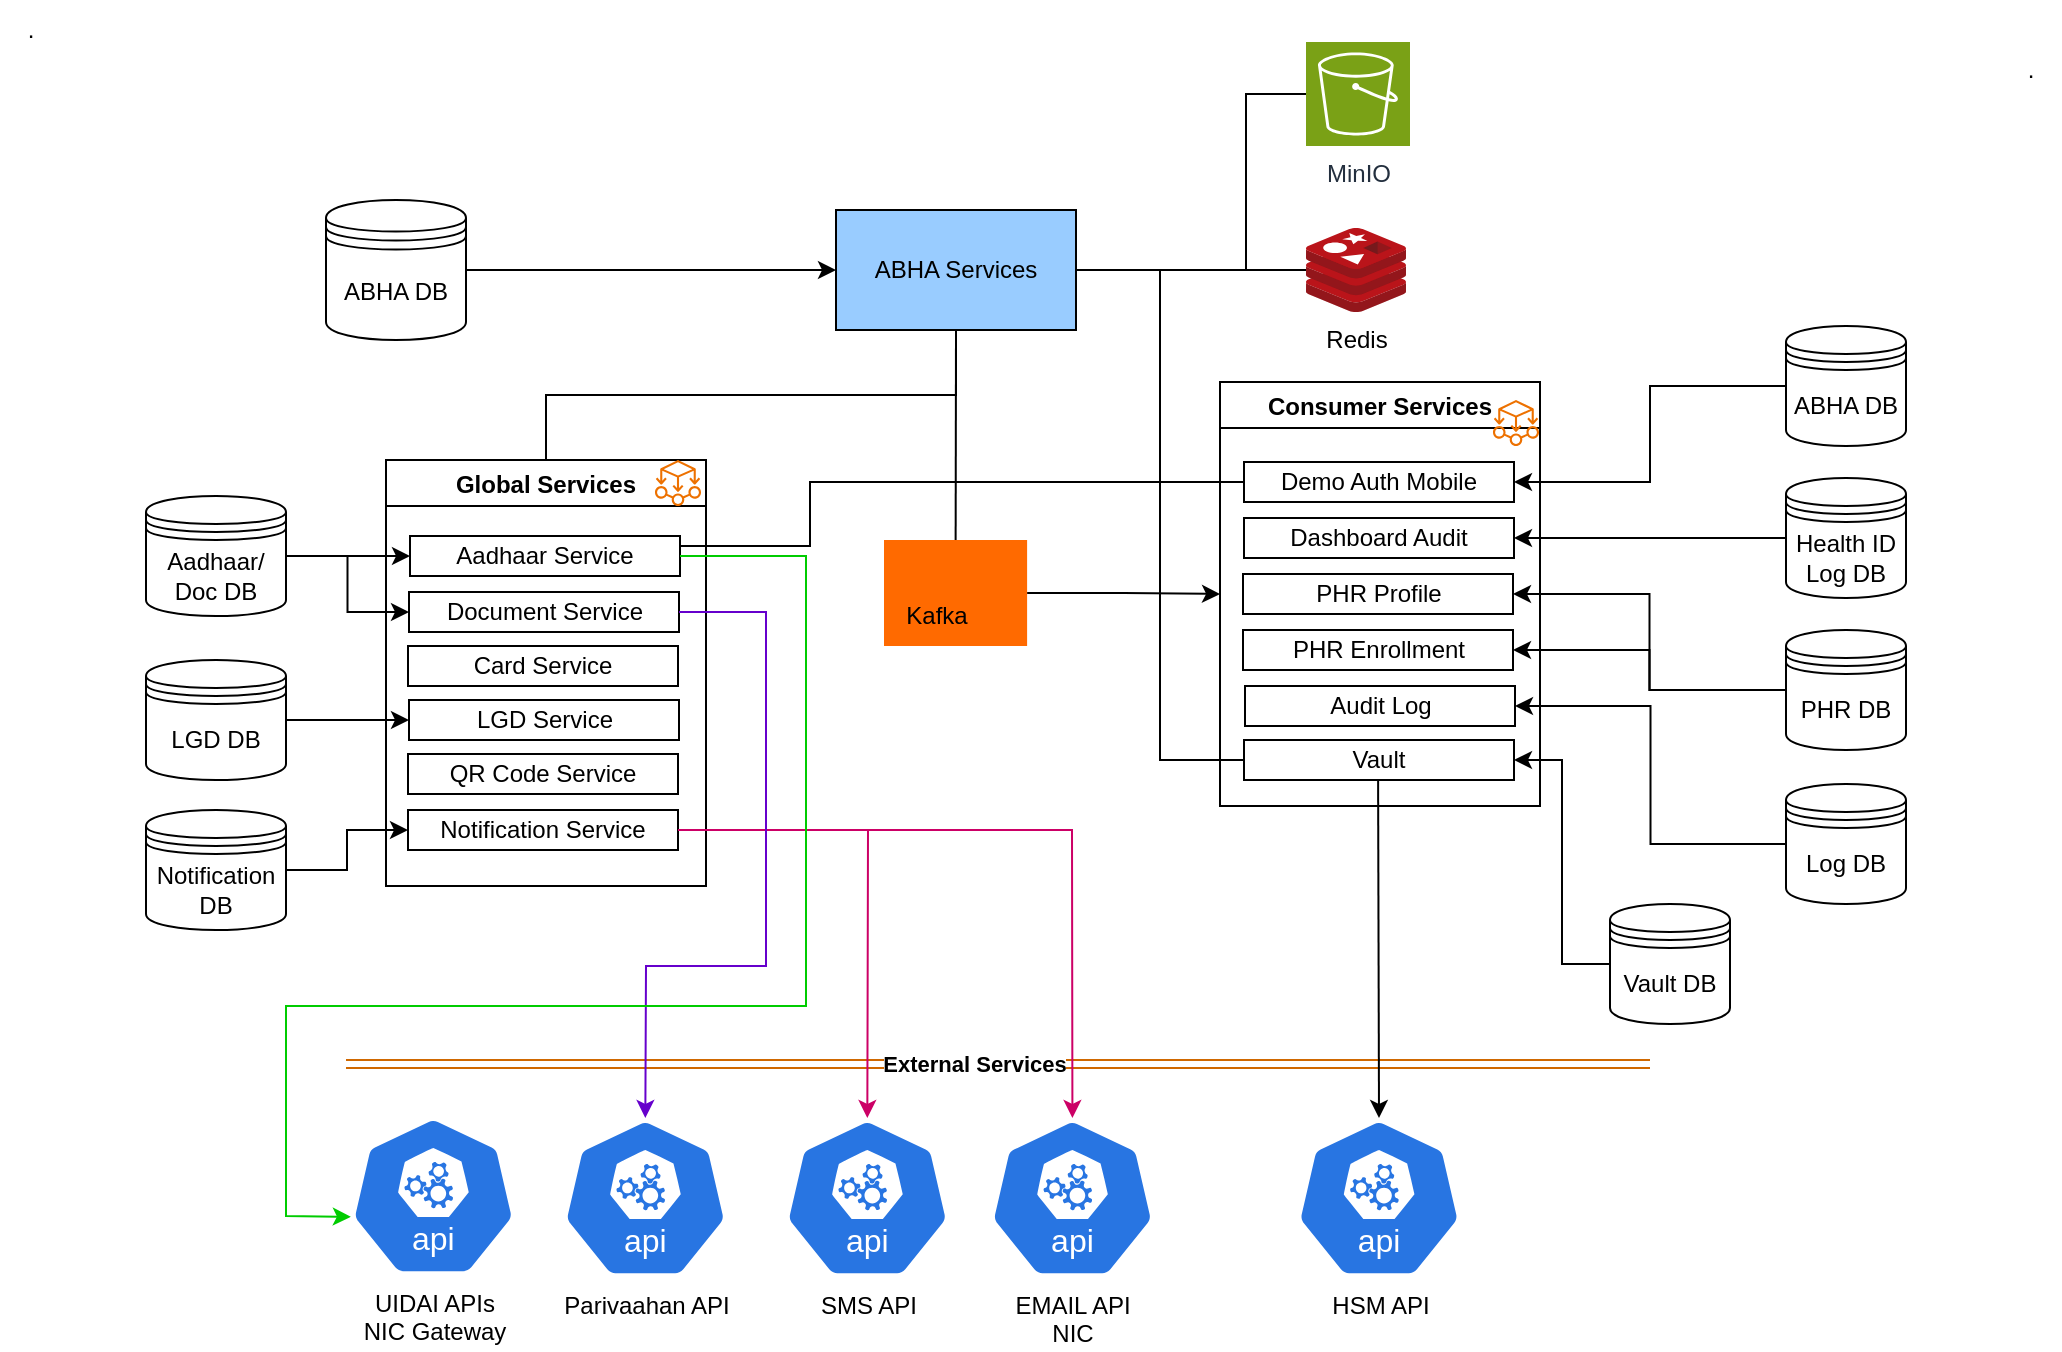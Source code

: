 <mxfile version="28.1.0">
  <diagram name="Page-1" id="pUM4BPq0rJSFYlZAdxih">
    <mxGraphModel dx="1025" dy="417" grid="1" gridSize="10" guides="1" tooltips="1" connect="1" arrows="1" fold="1" page="1" pageScale="1" pageWidth="850" pageHeight="1100" math="0" shadow="0">
      <root>
        <mxCell id="0" />
        <mxCell id="1" parent="0" />
        <mxCell id="ZZ5xYyGuq51V9hhBytKh-18" value="" style="edgeStyle=elbowEdgeStyle;rounded=0;orthogonalLoop=1;jettySize=auto;html=1;elbow=vertical;startArrow=none;endArrow=none;entryX=0.5;entryY=0;entryDx=0;entryDy=0;" parent="1" source="ZZ5xYyGuq51V9hhBytKh-13" target="ZZ5xYyGuq51V9hhBytKh-20" edge="1">
          <mxGeometry relative="1" as="geometry">
            <mxPoint x="358" y="308" as="targetPoint" />
          </mxGeometry>
        </mxCell>
        <mxCell id="ZZ5xYyGuq51V9hhBytKh-51" style="edgeStyle=elbowEdgeStyle;rounded=0;orthogonalLoop=1;jettySize=auto;html=1;startArrow=none;endArrow=none;" parent="1" source="ZZ5xYyGuq51V9hhBytKh-13" target="ZZ5xYyGuq51V9hhBytKh-50" edge="1">
          <mxGeometry relative="1" as="geometry" />
        </mxCell>
        <mxCell id="ZZ5xYyGuq51V9hhBytKh-53" style="edgeStyle=elbowEdgeStyle;rounded=0;orthogonalLoop=1;jettySize=auto;html=1;startArrow=none;endArrow=none;entryX=0;entryY=0.5;entryDx=0;entryDy=0;entryPerimeter=0;" parent="1" source="ZZ5xYyGuq51V9hhBytKh-13" target="ZZ5xYyGuq51V9hhBytKh-68" edge="1">
          <mxGeometry relative="1" as="geometry">
            <mxPoint x="686" y="164" as="targetPoint" />
            <Array as="points">
              <mxPoint x="668" y="181" />
            </Array>
          </mxGeometry>
        </mxCell>
        <mxCell id="jHsC-8kjhckoNTYq-SqD-5" style="edgeStyle=elbowEdgeStyle;rounded=0;orthogonalLoop=1;jettySize=auto;html=1;startArrow=none;endArrow=none;entryX=0;entryY=0.5;entryDx=0;entryDy=0;" parent="1" source="ZZ5xYyGuq51V9hhBytKh-13" target="yARi2ZSW1CV-vEadF2Cn-1" edge="1">
          <mxGeometry relative="1" as="geometry" />
        </mxCell>
        <UserObject label="ABHA Services" treeRoot="1" id="ZZ5xYyGuq51V9hhBytKh-13">
          <mxCell style="whiteSpace=wrap;html=1;align=center;treeFolding=1;treeMoving=1;newEdgeStyle={&quot;edgeStyle&quot;:&quot;elbowEdgeStyle&quot;,&quot;startArrow&quot;:&quot;none&quot;,&quot;endArrow&quot;:&quot;none&quot;};fillColor=#99CCFF;" parent="1" vertex="1">
            <mxGeometry x="463" y="203" width="120" height="60" as="geometry" />
          </mxCell>
        </UserObject>
        <mxCell id="ZZ5xYyGuq51V9hhBytKh-15" style="edgeStyle=orthogonalEdgeStyle;rounded=0;orthogonalLoop=1;jettySize=auto;html=1;entryX=0;entryY=0.5;entryDx=0;entryDy=0;" parent="1" source="ZZ5xYyGuq51V9hhBytKh-14" target="ZZ5xYyGuq51V9hhBytKh-13" edge="1">
          <mxGeometry relative="1" as="geometry" />
        </mxCell>
        <mxCell id="ZZ5xYyGuq51V9hhBytKh-14" value="ABHA DB" style="shape=datastore;whiteSpace=wrap;html=1;" parent="1" vertex="1">
          <mxGeometry x="208" y="198" width="70" height="70" as="geometry" />
        </mxCell>
        <mxCell id="ZZ5xYyGuq51V9hhBytKh-20" value="Global Services" style="swimlane;" parent="1" vertex="1">
          <mxGeometry x="238" y="328" width="160" height="213" as="geometry" />
        </mxCell>
        <UserObject label="Aadhaar Service" treeRoot="1" link="http://100.65.158.39/abdmv3/api/abdm-aadhaar" linkTarget="_blank" id="ZZ5xYyGuq51V9hhBytKh-21">
          <mxCell style="whiteSpace=wrap;html=1;align=center;treeFolding=1;treeMoving=1;newEdgeStyle={&quot;edgeStyle&quot;:&quot;elbowEdgeStyle&quot;,&quot;startArrow&quot;:&quot;none&quot;,&quot;endArrow&quot;:&quot;none&quot;};" parent="ZZ5xYyGuq51V9hhBytKh-20" vertex="1">
            <mxGeometry x="12" y="38" width="135" height="20" as="geometry" />
          </mxCell>
        </UserObject>
        <UserObject label="Document Service" treeRoot="1" link="http://100.65.158.39/abdmv3/api/abdm-document" linkTarget="_blank" id="ZZ5xYyGuq51V9hhBytKh-24">
          <mxCell style="whiteSpace=wrap;html=1;align=center;treeFolding=1;treeMoving=1;newEdgeStyle={&quot;edgeStyle&quot;:&quot;elbowEdgeStyle&quot;,&quot;startArrow&quot;:&quot;none&quot;,&quot;endArrow&quot;:&quot;none&quot;};" parent="ZZ5xYyGuq51V9hhBytKh-20" vertex="1">
            <mxGeometry x="11.5" y="66" width="135" height="20" as="geometry" />
          </mxCell>
        </UserObject>
        <UserObject label="LGD Service" treeRoot="1" link="http://100.65.158.39/abdmv3/api/abdm-lgd" linkTarget="_blank" id="ZZ5xYyGuq51V9hhBytKh-23">
          <mxCell style="whiteSpace=wrap;html=1;align=center;treeFolding=1;treeMoving=1;newEdgeStyle={&quot;edgeStyle&quot;:&quot;elbowEdgeStyle&quot;,&quot;startArrow&quot;:&quot;none&quot;,&quot;endArrow&quot;:&quot;none&quot;};" parent="ZZ5xYyGuq51V9hhBytKh-20" vertex="1">
            <mxGeometry x="11.5" y="120" width="135" height="20" as="geometry" />
          </mxCell>
        </UserObject>
        <UserObject label="Card Service" treeRoot="1" link="http://100.65.158.39/abdmv3/api/abdm-card-generation" linkTarget="_blank" id="ZZ5xYyGuq51V9hhBytKh-26">
          <mxCell style="whiteSpace=wrap;html=1;align=center;treeFolding=1;treeMoving=1;newEdgeStyle={&quot;edgeStyle&quot;:&quot;elbowEdgeStyle&quot;,&quot;startArrow&quot;:&quot;none&quot;,&quot;endArrow&quot;:&quot;none&quot;};" parent="1" vertex="1">
            <mxGeometry x="249" y="421" width="135" height="20" as="geometry" />
          </mxCell>
        </UserObject>
        <UserObject label="QR Code Service" treeRoot="1" link="http://100.65.158.39/abdmv3/api/abdm-qr-code" linkTarget="_blank" id="ZZ5xYyGuq51V9hhBytKh-27">
          <mxCell style="whiteSpace=wrap;html=1;align=center;treeFolding=1;treeMoving=1;newEdgeStyle={&quot;edgeStyle&quot;:&quot;elbowEdgeStyle&quot;,&quot;startArrow&quot;:&quot;none&quot;,&quot;endArrow&quot;:&quot;none&quot;};" parent="1" vertex="1">
            <mxGeometry x="249" y="475" width="135" height="20" as="geometry" />
          </mxCell>
        </UserObject>
        <mxCell id="ZZ5xYyGuq51V9hhBytKh-29" style="edgeStyle=orthogonalEdgeStyle;rounded=0;orthogonalLoop=1;jettySize=auto;html=1;exitX=1;exitY=0.5;exitDx=0;exitDy=0;entryX=0;entryY=0.5;entryDx=0;entryDy=0;" parent="1" source="ZZ5xYyGuq51V9hhBytKh-28" target="ZZ5xYyGuq51V9hhBytKh-21" edge="1">
          <mxGeometry relative="1" as="geometry" />
        </mxCell>
        <mxCell id="ZZ5xYyGuq51V9hhBytKh-64" style="edgeStyle=orthogonalEdgeStyle;rounded=0;orthogonalLoop=1;jettySize=auto;html=1;entryX=0;entryY=0.5;entryDx=0;entryDy=0;" parent="1" source="ZZ5xYyGuq51V9hhBytKh-28" target="ZZ5xYyGuq51V9hhBytKh-24" edge="1">
          <mxGeometry relative="1" as="geometry" />
        </mxCell>
        <mxCell id="ZZ5xYyGuq51V9hhBytKh-28" value="Aadhaar/ Doc DB" style="shape=datastore;whiteSpace=wrap;html=1;" parent="1" vertex="1">
          <mxGeometry x="118" y="346" width="70" height="60" as="geometry" />
        </mxCell>
        <mxCell id="ZZ5xYyGuq51V9hhBytKh-34" style="edgeStyle=orthogonalEdgeStyle;rounded=0;orthogonalLoop=1;jettySize=auto;html=1;entryX=0;entryY=0.5;entryDx=0;entryDy=0;" parent="1" source="ZZ5xYyGuq51V9hhBytKh-30" target="ZZ5xYyGuq51V9hhBytKh-23" edge="1">
          <mxGeometry relative="1" as="geometry" />
        </mxCell>
        <mxCell id="ZZ5xYyGuq51V9hhBytKh-30" value="LGD DB" style="shape=datastore;whiteSpace=wrap;html=1;" parent="1" vertex="1">
          <mxGeometry x="118" y="428" width="70" height="60" as="geometry" />
        </mxCell>
        <mxCell id="ZZ5xYyGuq51V9hhBytKh-38" value="" style="endArrow=none;html=1;rounded=0;entryX=0.5;entryY=1;entryDx=0;entryDy=0;" parent="1" source="ZZ5xYyGuq51V9hhBytKh-39" target="ZZ5xYyGuq51V9hhBytKh-13" edge="1">
          <mxGeometry width="50" height="50" relative="1" as="geometry">
            <mxPoint x="553.72" y="365.88" as="sourcePoint" />
            <mxPoint x="568" y="288" as="targetPoint" />
          </mxGeometry>
        </mxCell>
        <mxCell id="ZZ5xYyGuq51V9hhBytKh-47" style="edgeStyle=orthogonalEdgeStyle;rounded=0;orthogonalLoop=1;jettySize=auto;html=1;entryX=0;entryY=0.5;entryDx=0;entryDy=0;" parent="1" source="ZZ5xYyGuq51V9hhBytKh-39" target="ZZ5xYyGuq51V9hhBytKh-40" edge="1">
          <mxGeometry relative="1" as="geometry">
            <mxPoint x="648" y="395" as="targetPoint" />
          </mxGeometry>
        </mxCell>
        <mxCell id="ZZ5xYyGuq51V9hhBytKh-39" value="" style="points=[];aspect=fixed;html=1;align=center;shadow=0;dashed=0;fillColor=#FF6A00;strokeColor=none;shape=mxgraph.alibaba_cloud.kafka;" parent="1" vertex="1">
          <mxGeometry x="487" y="368" width="71.55" height="53" as="geometry" />
        </mxCell>
        <mxCell id="ZZ5xYyGuq51V9hhBytKh-40" value="Consumer Services" style="swimlane;" parent="1" vertex="1">
          <mxGeometry x="655" y="289" width="160" height="212" as="geometry" />
        </mxCell>
        <UserObject label="Demo Auth Mobile" treeRoot="1" link="http://100.65.158.39/abdmv3/api/abdm-abha-demo-auth-verification" linkTarget="_blank" id="ZZ5xYyGuq51V9hhBytKh-41">
          <mxCell style="whiteSpace=wrap;html=1;align=center;treeFolding=1;treeMoving=1;newEdgeStyle={&quot;edgeStyle&quot;:&quot;elbowEdgeStyle&quot;,&quot;startArrow&quot;:&quot;none&quot;,&quot;endArrow&quot;:&quot;none&quot;};" parent="ZZ5xYyGuq51V9hhBytKh-40" vertex="1">
            <mxGeometry x="12" y="40" width="135" height="20" as="geometry" />
          </mxCell>
        </UserObject>
        <UserObject label="Dashboard Audit" treeRoot="1" link="http://100.65.158.39/abha-container/cunsumerservice" linkTarget="_blank" id="ZZ5xYyGuq51V9hhBytKh-42">
          <mxCell style="whiteSpace=wrap;html=1;align=center;treeFolding=1;treeMoving=1;newEdgeStyle={&quot;edgeStyle&quot;:&quot;elbowEdgeStyle&quot;,&quot;startArrow&quot;:&quot;none&quot;,&quot;endArrow&quot;:&quot;none&quot;};" parent="ZZ5xYyGuq51V9hhBytKh-40" vertex="1">
            <mxGeometry x="12" y="68" width="135" height="20" as="geometry" />
          </mxCell>
        </UserObject>
        <UserObject label="PHR Profile" treeRoot="1" id="ZZ5xYyGuq51V9hhBytKh-43">
          <mxCell style="whiteSpace=wrap;html=1;align=center;treeFolding=1;treeMoving=1;newEdgeStyle={&quot;edgeStyle&quot;:&quot;elbowEdgeStyle&quot;,&quot;startArrow&quot;:&quot;none&quot;,&quot;endArrow&quot;:&quot;none&quot;};" parent="ZZ5xYyGuq51V9hhBytKh-40" vertex="1">
            <mxGeometry x="11.5" y="96" width="135" height="20" as="geometry" />
          </mxCell>
        </UserObject>
        <UserObject label="PHR Enrollment" treeRoot="1" id="ZZ5xYyGuq51V9hhBytKh-44">
          <mxCell style="whiteSpace=wrap;html=1;align=center;treeFolding=1;treeMoving=1;newEdgeStyle={&quot;edgeStyle&quot;:&quot;elbowEdgeStyle&quot;,&quot;startArrow&quot;:&quot;none&quot;,&quot;endArrow&quot;:&quot;none&quot;};" parent="ZZ5xYyGuq51V9hhBytKh-40" vertex="1">
            <mxGeometry x="11.5" y="124" width="135" height="20" as="geometry" />
          </mxCell>
        </UserObject>
        <UserObject label="Audit Log" treeRoot="1" link="http://100.65.158.39/abdmv3/api/abdm-vault-token" linkTarget="_blank" id="ZZ5xYyGuq51V9hhBytKh-46">
          <mxCell style="whiteSpace=wrap;html=1;align=center;treeFolding=1;treeMoving=1;newEdgeStyle={&quot;edgeStyle&quot;:&quot;elbowEdgeStyle&quot;,&quot;startArrow&quot;:&quot;none&quot;,&quot;endArrow&quot;:&quot;none&quot;};" parent="ZZ5xYyGuq51V9hhBytKh-40" vertex="1">
            <mxGeometry x="12.5" y="152" width="135" height="20" as="geometry" />
          </mxCell>
        </UserObject>
        <mxCell id="ZZ5xYyGuq51V9hhBytKh-50" value="Redis" style="image;sketch=0;aspect=fixed;html=1;points=[];align=center;fontSize=12;image=img/lib/mscae/Cache_Redis_Product.svg;" parent="1" vertex="1">
          <mxGeometry x="698" y="212" width="50" height="42" as="geometry" />
        </mxCell>
        <mxCell id="ZZ5xYyGuq51V9hhBytKh-55" style="edgeStyle=orthogonalEdgeStyle;rounded=0;orthogonalLoop=1;jettySize=auto;html=1;entryX=1;entryY=0.5;entryDx=0;entryDy=0;" parent="1" source="ZZ5xYyGuq51V9hhBytKh-54" target="ZZ5xYyGuq51V9hhBytKh-41" edge="1">
          <mxGeometry relative="1" as="geometry" />
        </mxCell>
        <mxCell id="ZZ5xYyGuq51V9hhBytKh-54" value="ABHA DB" style="shape=datastore;whiteSpace=wrap;html=1;" parent="1" vertex="1">
          <mxGeometry x="938" y="261" width="60" height="60" as="geometry" />
        </mxCell>
        <mxCell id="ZZ5xYyGuq51V9hhBytKh-57" style="edgeStyle=orthogonalEdgeStyle;rounded=0;orthogonalLoop=1;jettySize=auto;html=1;entryX=1;entryY=0.5;entryDx=0;entryDy=0;" parent="1" source="ZZ5xYyGuq51V9hhBytKh-56" target="ZZ5xYyGuq51V9hhBytKh-42" edge="1">
          <mxGeometry relative="1" as="geometry" />
        </mxCell>
        <mxCell id="ZZ5xYyGuq51V9hhBytKh-56" value="Health ID Log DB" style="shape=datastore;whiteSpace=wrap;html=1;" parent="1" vertex="1">
          <mxGeometry x="938" y="337" width="60" height="60" as="geometry" />
        </mxCell>
        <mxCell id="ZZ5xYyGuq51V9hhBytKh-59" style="edgeStyle=orthogonalEdgeStyle;rounded=0;orthogonalLoop=1;jettySize=auto;html=1;entryX=1;entryY=0.5;entryDx=0;entryDy=0;" parent="1" source="ZZ5xYyGuq51V9hhBytKh-58" target="ZZ5xYyGuq51V9hhBytKh-43" edge="1">
          <mxGeometry relative="1" as="geometry" />
        </mxCell>
        <mxCell id="ZZ5xYyGuq51V9hhBytKh-60" style="edgeStyle=orthogonalEdgeStyle;rounded=0;orthogonalLoop=1;jettySize=auto;html=1;entryX=1;entryY=0.5;entryDx=0;entryDy=0;" parent="1" source="ZZ5xYyGuq51V9hhBytKh-58" target="ZZ5xYyGuq51V9hhBytKh-44" edge="1">
          <mxGeometry relative="1" as="geometry" />
        </mxCell>
        <mxCell id="ZZ5xYyGuq51V9hhBytKh-58" value="PHR DB" style="shape=datastore;whiteSpace=wrap;html=1;" parent="1" vertex="1">
          <mxGeometry x="938" y="413" width="60" height="60" as="geometry" />
        </mxCell>
        <mxCell id="ZZ5xYyGuq51V9hhBytKh-62" style="edgeStyle=orthogonalEdgeStyle;rounded=0;orthogonalLoop=1;jettySize=auto;html=1;entryX=1;entryY=0.5;entryDx=0;entryDy=0;" parent="1" source="ZZ5xYyGuq51V9hhBytKh-61" target="yARi2ZSW1CV-vEadF2Cn-1" edge="1">
          <mxGeometry relative="1" as="geometry" />
        </mxCell>
        <mxCell id="ZZ5xYyGuq51V9hhBytKh-61" value="Vault DB" style="shape=datastore;whiteSpace=wrap;html=1;" parent="1" vertex="1">
          <mxGeometry x="850" y="550" width="60" height="60" as="geometry" />
        </mxCell>
        <mxCell id="ZZ5xYyGuq51V9hhBytKh-63" value="Kafka" style="text;html=1;align=center;verticalAlign=middle;resizable=0;points=[];autosize=1;strokeColor=none;fillColor=none;" parent="1" vertex="1">
          <mxGeometry x="488" y="391" width="50" height="30" as="geometry" />
        </mxCell>
        <UserObject label="Notification Service" treeRoot="1" link="http://100.65.158.39/abdmv3/api/abdm-notification" linkTarget="_blank" id="ZZ5xYyGuq51V9hhBytKh-65">
          <mxCell style="whiteSpace=wrap;html=1;align=center;treeFolding=1;treeMoving=1;newEdgeStyle={&quot;edgeStyle&quot;:&quot;elbowEdgeStyle&quot;,&quot;startArrow&quot;:&quot;none&quot;,&quot;endArrow&quot;:&quot;none&quot;};" parent="1" vertex="1">
            <mxGeometry x="249" y="503" width="135" height="20" as="geometry" />
          </mxCell>
        </UserObject>
        <mxCell id="ZZ5xYyGuq51V9hhBytKh-67" style="edgeStyle=orthogonalEdgeStyle;rounded=0;orthogonalLoop=1;jettySize=auto;html=1;entryX=0;entryY=0.5;entryDx=0;entryDy=0;" parent="1" source="ZZ5xYyGuq51V9hhBytKh-66" target="ZZ5xYyGuq51V9hhBytKh-65" edge="1">
          <mxGeometry relative="1" as="geometry" />
        </mxCell>
        <mxCell id="ZZ5xYyGuq51V9hhBytKh-66" value="Notification DB" style="shape=datastore;whiteSpace=wrap;html=1;" parent="1" vertex="1">
          <mxGeometry x="118" y="503" width="70" height="60" as="geometry" />
        </mxCell>
        <mxCell id="ZZ5xYyGuq51V9hhBytKh-68" value="MinIO" style="sketch=0;points=[[0,0,0],[0.25,0,0],[0.5,0,0],[0.75,0,0],[1,0,0],[0,1,0],[0.25,1,0],[0.5,1,0],[0.75,1,0],[1,1,0],[0,0.25,0],[0,0.5,0],[0,0.75,0],[1,0.25,0],[1,0.5,0],[1,0.75,0]];outlineConnect=0;fontColor=#232F3E;fillColor=#7AA116;strokeColor=#ffffff;dashed=0;verticalLabelPosition=bottom;verticalAlign=top;align=center;html=1;fontSize=12;fontStyle=0;aspect=fixed;shape=mxgraph.aws4.resourceIcon;resIcon=mxgraph.aws4.s3;" parent="1" vertex="1">
          <mxGeometry x="698" y="119" width="52" height="52" as="geometry" />
        </mxCell>
        <mxCell id="ZZ5xYyGuq51V9hhBytKh-72" value="" style="shape=link;html=1;rounded=0;fillColor=#FF8000;strokeColor=#D06800;" parent="1" edge="1">
          <mxGeometry width="100" relative="1" as="geometry">
            <mxPoint x="218" y="630" as="sourcePoint" />
            <mxPoint x="870" y="630" as="targetPoint" />
          </mxGeometry>
        </mxCell>
        <mxCell id="ZZ5xYyGuq51V9hhBytKh-73" value="&lt;b&gt;External Services&lt;/b&gt;" style="edgeLabel;html=1;align=center;verticalAlign=middle;resizable=0;points=[];fillColor=#FF8000;strokeColor=#FF0000;" parent="ZZ5xYyGuq51V9hhBytKh-72" vertex="1" connectable="0">
          <mxGeometry x="-0.132" y="-2" relative="1" as="geometry">
            <mxPoint x="31" y="-2" as="offset" />
          </mxGeometry>
        </mxCell>
        <mxCell id="ZZ5xYyGuq51V9hhBytKh-82" value="Parivaahan API" style="aspect=fixed;sketch=0;html=1;dashed=0;whitespace=wrap;verticalLabelPosition=bottom;verticalAlign=top;fillColor=#2875E2;strokeColor=#ffffff;points=[[0.005,0.63,0],[0.1,0.2,0],[0.9,0.2,0],[0.5,0,0],[0.995,0.63,0],[0.72,0.99,0],[0.5,1,0],[0.28,0.99,0]];shape=mxgraph.kubernetes.icon2;kubernetesLabel=1;prIcon=api" parent="1" vertex="1">
          <mxGeometry x="326" y="657" width="83.33" height="80" as="geometry" />
        </mxCell>
        <mxCell id="ZZ5xYyGuq51V9hhBytKh-83" value="SMS API" style="aspect=fixed;sketch=0;html=1;dashed=0;whitespace=wrap;verticalLabelPosition=bottom;verticalAlign=top;fillColor=#2875E2;strokeColor=#ffffff;points=[[0.005,0.63,0],[0.1,0.2,0],[0.9,0.2,0],[0.5,0,0],[0.995,0.63,0],[0.72,0.99,0],[0.5,1,0],[0.28,0.99,0]];shape=mxgraph.kubernetes.icon2;kubernetesLabel=1;prIcon=api" parent="1" vertex="1">
          <mxGeometry x="437" y="657" width="83.33" height="80" as="geometry" />
        </mxCell>
        <mxCell id="ZZ5xYyGuq51V9hhBytKh-84" value="EMAIL API&lt;br&gt;NIC" style="aspect=fixed;sketch=0;html=1;dashed=0;whitespace=wrap;verticalLabelPosition=bottom;verticalAlign=top;fillColor=#2875E2;strokeColor=#ffffff;points=[[0.005,0.63,0],[0.1,0.2,0],[0.9,0.2,0],[0.5,0,0],[0.995,0.63,0],[0.72,0.99,0],[0.5,1,0],[0.28,0.99,0]];shape=mxgraph.kubernetes.icon2;kubernetesLabel=1;prIcon=api" parent="1" vertex="1">
          <mxGeometry x="539.55" y="657" width="83.33" height="80" as="geometry" />
        </mxCell>
        <mxCell id="ZZ5xYyGuq51V9hhBytKh-86" value="" style="endArrow=classic;html=1;rounded=0;exitX=1;exitY=0.5;exitDx=0;exitDy=0;entryX=0.5;entryY=0;entryDx=0;entryDy=0;entryPerimeter=0;strokeColor=#CC0066;" parent="1" source="ZZ5xYyGuq51V9hhBytKh-65" target="ZZ5xYyGuq51V9hhBytKh-84" edge="1">
          <mxGeometry width="50" height="50" relative="1" as="geometry">
            <mxPoint x="478" y="531" as="sourcePoint" />
            <mxPoint x="528" y="481" as="targetPoint" />
            <Array as="points">
              <mxPoint x="581" y="513" />
            </Array>
          </mxGeometry>
        </mxCell>
        <mxCell id="ZZ5xYyGuq51V9hhBytKh-89" value="" style="endArrow=classic;html=1;rounded=0;exitX=1;exitY=0.5;exitDx=0;exitDy=0;entryX=0.5;entryY=0;entryDx=0;entryDy=0;entryPerimeter=0;strokeColor=#CC0066;" parent="1" source="ZZ5xYyGuq51V9hhBytKh-65" target="ZZ5xYyGuq51V9hhBytKh-83" edge="1">
          <mxGeometry width="50" height="50" relative="1" as="geometry">
            <mxPoint x="498" y="591" as="sourcePoint" />
            <mxPoint x="548" y="541" as="targetPoint" />
            <Array as="points">
              <mxPoint x="479" y="513" />
            </Array>
          </mxGeometry>
        </mxCell>
        <mxCell id="ZZ5xYyGuq51V9hhBytKh-91" value="" style="endArrow=classic;html=1;rounded=0;exitX=1;exitY=0.5;exitDx=0;exitDy=0;entryX=0.5;entryY=0;entryDx=0;entryDy=0;entryPerimeter=0;strokeColor=#6600CC;" parent="1" source="ZZ5xYyGuq51V9hhBytKh-24" target="ZZ5xYyGuq51V9hhBytKh-82" edge="1">
          <mxGeometry width="50" height="50" relative="1" as="geometry">
            <mxPoint x="408" y="411" as="sourcePoint" />
            <mxPoint x="458" y="361" as="targetPoint" />
            <Array as="points">
              <mxPoint x="428" y="404" />
              <mxPoint x="428" y="581" />
              <mxPoint x="368" y="581" />
            </Array>
          </mxGeometry>
        </mxCell>
        <mxCell id="ZZ5xYyGuq51V9hhBytKh-94" value="" style="endArrow=classic;html=1;rounded=0;exitX=1;exitY=0.5;exitDx=0;exitDy=0;entryX=0.005;entryY=0.63;entryDx=0;entryDy=0;entryPerimeter=0;strokeColor=#00CC00;" parent="1" source="ZZ5xYyGuq51V9hhBytKh-21" target="ZZ5xYyGuq51V9hhBytKh-95" edge="1">
          <mxGeometry width="50" height="50" relative="1" as="geometry">
            <mxPoint x="588" y="561" as="sourcePoint" />
            <mxPoint x="638" y="511" as="targetPoint" />
            <Array as="points">
              <mxPoint x="448" y="376" />
              <mxPoint x="448" y="601" />
              <mxPoint x="348" y="601" />
              <mxPoint x="188" y="601" />
              <mxPoint x="188" y="706" />
            </Array>
          </mxGeometry>
        </mxCell>
        <mxCell id="ZZ5xYyGuq51V9hhBytKh-95" value="UIDAI APIs&lt;br&gt;NIC Gateway" style="aspect=fixed;sketch=0;html=1;dashed=0;whitespace=wrap;verticalLabelPosition=bottom;verticalAlign=top;fillColor=#2875E2;strokeColor=#ffffff;points=[[0.005,0.63,0],[0.1,0.2,0],[0.9,0.2,0],[0.5,0,0],[0.995,0.63,0],[0.72,0.99,0],[0.5,1,0],[0.28,0.99,0]];shape=mxgraph.kubernetes.icon2;kubernetesLabel=1;prIcon=api" parent="1" vertex="1">
          <mxGeometry x="220.0" y="656" width="83.33" height="80" as="geometry" />
        </mxCell>
        <mxCell id="ZZ5xYyGuq51V9hhBytKh-97" value="" style="sketch=0;outlineConnect=0;fontColor=#232F3E;gradientColor=none;fillColor=#ED7100;strokeColor=none;dashed=0;verticalLabelPosition=bottom;verticalAlign=top;align=center;html=1;fontSize=12;fontStyle=0;aspect=fixed;pointerEvents=1;shape=mxgraph.aws4.ec2_aws_microservice_extractor_for_net;" parent="1" vertex="1">
          <mxGeometry x="364" y="328" width="40" height="23" as="geometry" />
        </mxCell>
        <mxCell id="ZZ5xYyGuq51V9hhBytKh-98" value="" style="sketch=0;outlineConnect=0;fontColor=#232F3E;gradientColor=none;fillColor=#ED7100;strokeColor=none;dashed=0;verticalLabelPosition=bottom;verticalAlign=top;align=center;html=1;fontSize=12;fontStyle=0;aspect=fixed;pointerEvents=1;shape=mxgraph.aws4.ec2_aws_microservice_extractor_for_net;" parent="1" vertex="1">
          <mxGeometry x="783" y="298" width="40" height="23" as="geometry" />
        </mxCell>
        <mxCell id="ZZ5xYyGuq51V9hhBytKh-104" value="HSM API" style="aspect=fixed;sketch=0;html=1;dashed=0;whitespace=wrap;verticalLabelPosition=bottom;verticalAlign=top;fillColor=#2875E2;strokeColor=#ffffff;points=[[0.005,0.63,0],[0.1,0.2,0],[0.9,0.2,0],[0.5,0,0],[0.995,0.63,0],[0.72,0.99,0],[0.5,1,0],[0.28,0.99,0]];shape=mxgraph.kubernetes.icon2;kubernetesLabel=1;prIcon=api" parent="1" vertex="1">
          <mxGeometry x="692.84" y="657" width="83.33" height="80" as="geometry" />
        </mxCell>
        <mxCell id="ZZ5xYyGuq51V9hhBytKh-106" value="" style="endArrow=classic;html=1;rounded=0;exitX=0.5;exitY=1;exitDx=0;exitDy=0;entryX=0.5;entryY=0;entryDx=0;entryDy=0;entryPerimeter=0;" parent="1" target="ZZ5xYyGuq51V9hhBytKh-104" edge="1">
          <mxGeometry width="50" height="50" relative="1" as="geometry">
            <mxPoint x="734" y="470" as="sourcePoint" />
            <mxPoint x="760.665" y="600" as="targetPoint" />
          </mxGeometry>
        </mxCell>
        <mxCell id="ZZ5xYyGuq51V9hhBytKh-107" style="edgeStyle=elbowEdgeStyle;rounded=0;orthogonalLoop=1;jettySize=auto;html=1;startArrow=none;endArrow=none;entryX=1;entryY=0.25;entryDx=0;entryDy=0;exitX=0;exitY=0.5;exitDx=0;exitDy=0;" parent="1" source="ZZ5xYyGuq51V9hhBytKh-41" target="ZZ5xYyGuq51V9hhBytKh-21" edge="1">
          <mxGeometry relative="1" as="geometry">
            <Array as="points">
              <mxPoint x="450" y="360" />
            </Array>
          </mxGeometry>
        </mxCell>
        <mxCell id="ZZ5xYyGuq51V9hhBytKh-108" value="." style="text;html=1;align=center;verticalAlign=middle;resizable=0;points=[];autosize=1;strokeColor=none;fillColor=none;" parent="1" vertex="1">
          <mxGeometry x="45" y="98" width="30" height="30" as="geometry" />
        </mxCell>
        <mxCell id="ZZ5xYyGuq51V9hhBytKh-109" value="." style="text;html=1;align=center;verticalAlign=middle;resizable=0;points=[];autosize=1;strokeColor=none;fillColor=none;" parent="1" vertex="1">
          <mxGeometry x="1045" y="118" width="30" height="30" as="geometry" />
        </mxCell>
        <UserObject label="Vault" treeRoot="1" link="http://100.65.158.39/abdmv3/api/abdm-vault-token" linkTarget="_blank" id="yARi2ZSW1CV-vEadF2Cn-1">
          <mxCell style="whiteSpace=wrap;html=1;align=center;treeFolding=1;treeMoving=1;newEdgeStyle={&quot;edgeStyle&quot;:&quot;elbowEdgeStyle&quot;,&quot;startArrow&quot;:&quot;none&quot;,&quot;endArrow&quot;:&quot;none&quot;};" vertex="1" parent="1">
            <mxGeometry x="667" y="468" width="135" height="20" as="geometry" />
          </mxCell>
        </UserObject>
        <mxCell id="yARi2ZSW1CV-vEadF2Cn-3" style="edgeStyle=orthogonalEdgeStyle;rounded=0;orthogonalLoop=1;jettySize=auto;html=1;entryX=1;entryY=0.5;entryDx=0;entryDy=0;" edge="1" parent="1" source="yARi2ZSW1CV-vEadF2Cn-2" target="ZZ5xYyGuq51V9hhBytKh-46">
          <mxGeometry relative="1" as="geometry" />
        </mxCell>
        <mxCell id="yARi2ZSW1CV-vEadF2Cn-2" value="Log DB" style="shape=datastore;whiteSpace=wrap;html=1;" vertex="1" parent="1">
          <mxGeometry x="938" y="490" width="60" height="60" as="geometry" />
        </mxCell>
      </root>
    </mxGraphModel>
  </diagram>
</mxfile>
